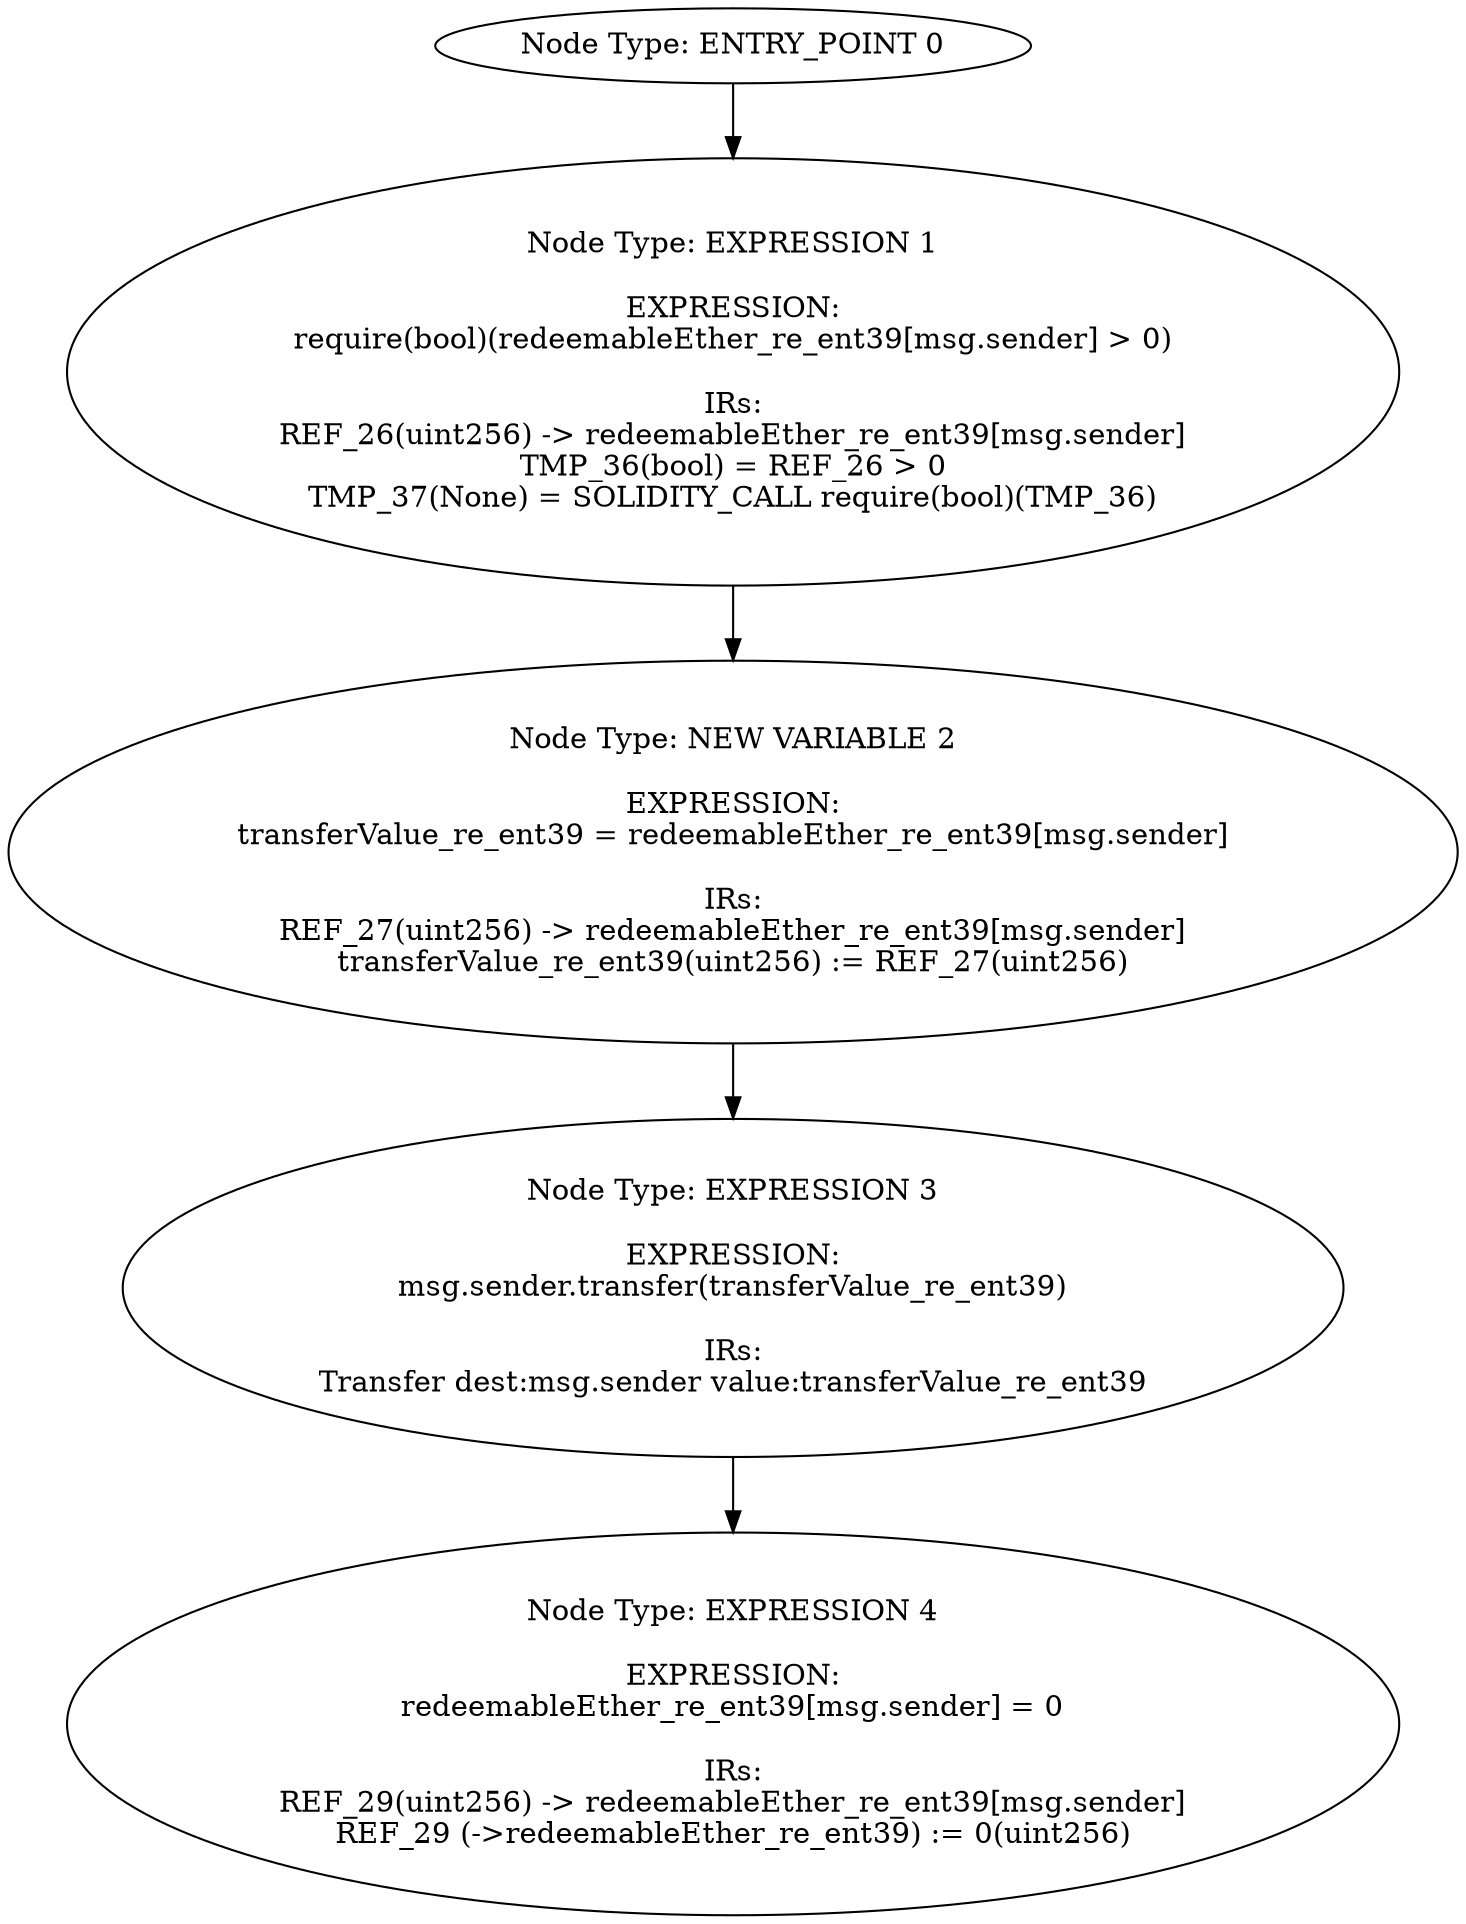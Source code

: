digraph{
0[label="Node Type: ENTRY_POINT 0
"];
0->1;
1[label="Node Type: EXPRESSION 1

EXPRESSION:
require(bool)(redeemableEther_re_ent39[msg.sender] > 0)

IRs:
REF_26(uint256) -> redeemableEther_re_ent39[msg.sender]
TMP_36(bool) = REF_26 > 0
TMP_37(None) = SOLIDITY_CALL require(bool)(TMP_36)"];
1->2;
2[label="Node Type: NEW VARIABLE 2

EXPRESSION:
transferValue_re_ent39 = redeemableEther_re_ent39[msg.sender]

IRs:
REF_27(uint256) -> redeemableEther_re_ent39[msg.sender]
transferValue_re_ent39(uint256) := REF_27(uint256)"];
2->3;
3[label="Node Type: EXPRESSION 3

EXPRESSION:
msg.sender.transfer(transferValue_re_ent39)

IRs:
Transfer dest:msg.sender value:transferValue_re_ent39"];
3->4;
4[label="Node Type: EXPRESSION 4

EXPRESSION:
redeemableEther_re_ent39[msg.sender] = 0

IRs:
REF_29(uint256) -> redeemableEther_re_ent39[msg.sender]
REF_29 (->redeemableEther_re_ent39) := 0(uint256)"];
}
